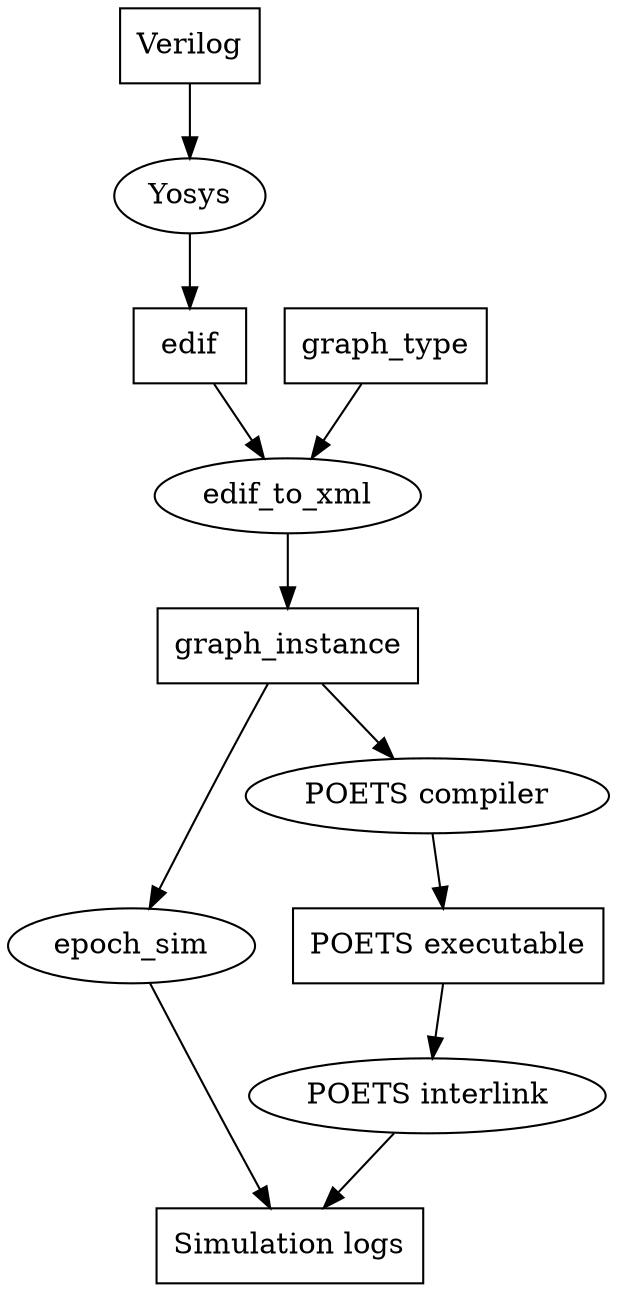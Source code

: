 digraph toolchain {
//  rankdir=LR;
// box is product
  node [shape=ellipse];
// circle is tool
  Verilog [shape=box];
  Verilog -> Yosys;
  Yosys -> edif;
  edif [shape=box];
  edif -> edif_to_xml;

  graph_type [shape=box];
  graph_type -> edif_to_xml;
  edif_to_xml -> graph_instance;
  graph_instance [shape=box];

  // two paths
  graph_instance -> epoch_sim;
  epoch_sim -> sim_logs;
  sim_logs [label="Simulation logs", shape=box];

  graph_instance -> pts_xmlc;
  pts_xmlc [label="POETS compiler"];
  pts_xmlc -> pts_exe;
  pts_exe [label="POETS executable", shape=box];
  pts_exe -> pts_serve;
  pts_serve [label="POETS interlink"];
  pts_serve -> sim_logs;
}

// vim: ft=dot:
